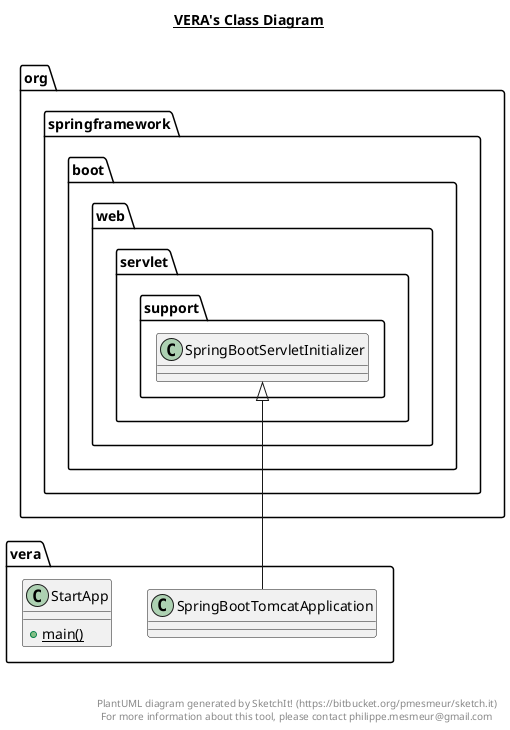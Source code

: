 @startuml

title __VERA's Class Diagram__\n

  namespace vera {
    class vera.SpringBootTomcatApplication {
    }
  }
  

  namespace vera {
    class vera.StartApp {
        {static} + main()
    }
  }
  

  vera.SpringBootTomcatApplication -up-|> org.springframework.boot.web.servlet.support.SpringBootServletInitializer


right footer


PlantUML diagram generated by SketchIt! (https://bitbucket.org/pmesmeur/sketch.it)
For more information about this tool, please contact philippe.mesmeur@gmail.com
endfooter

@enduml
